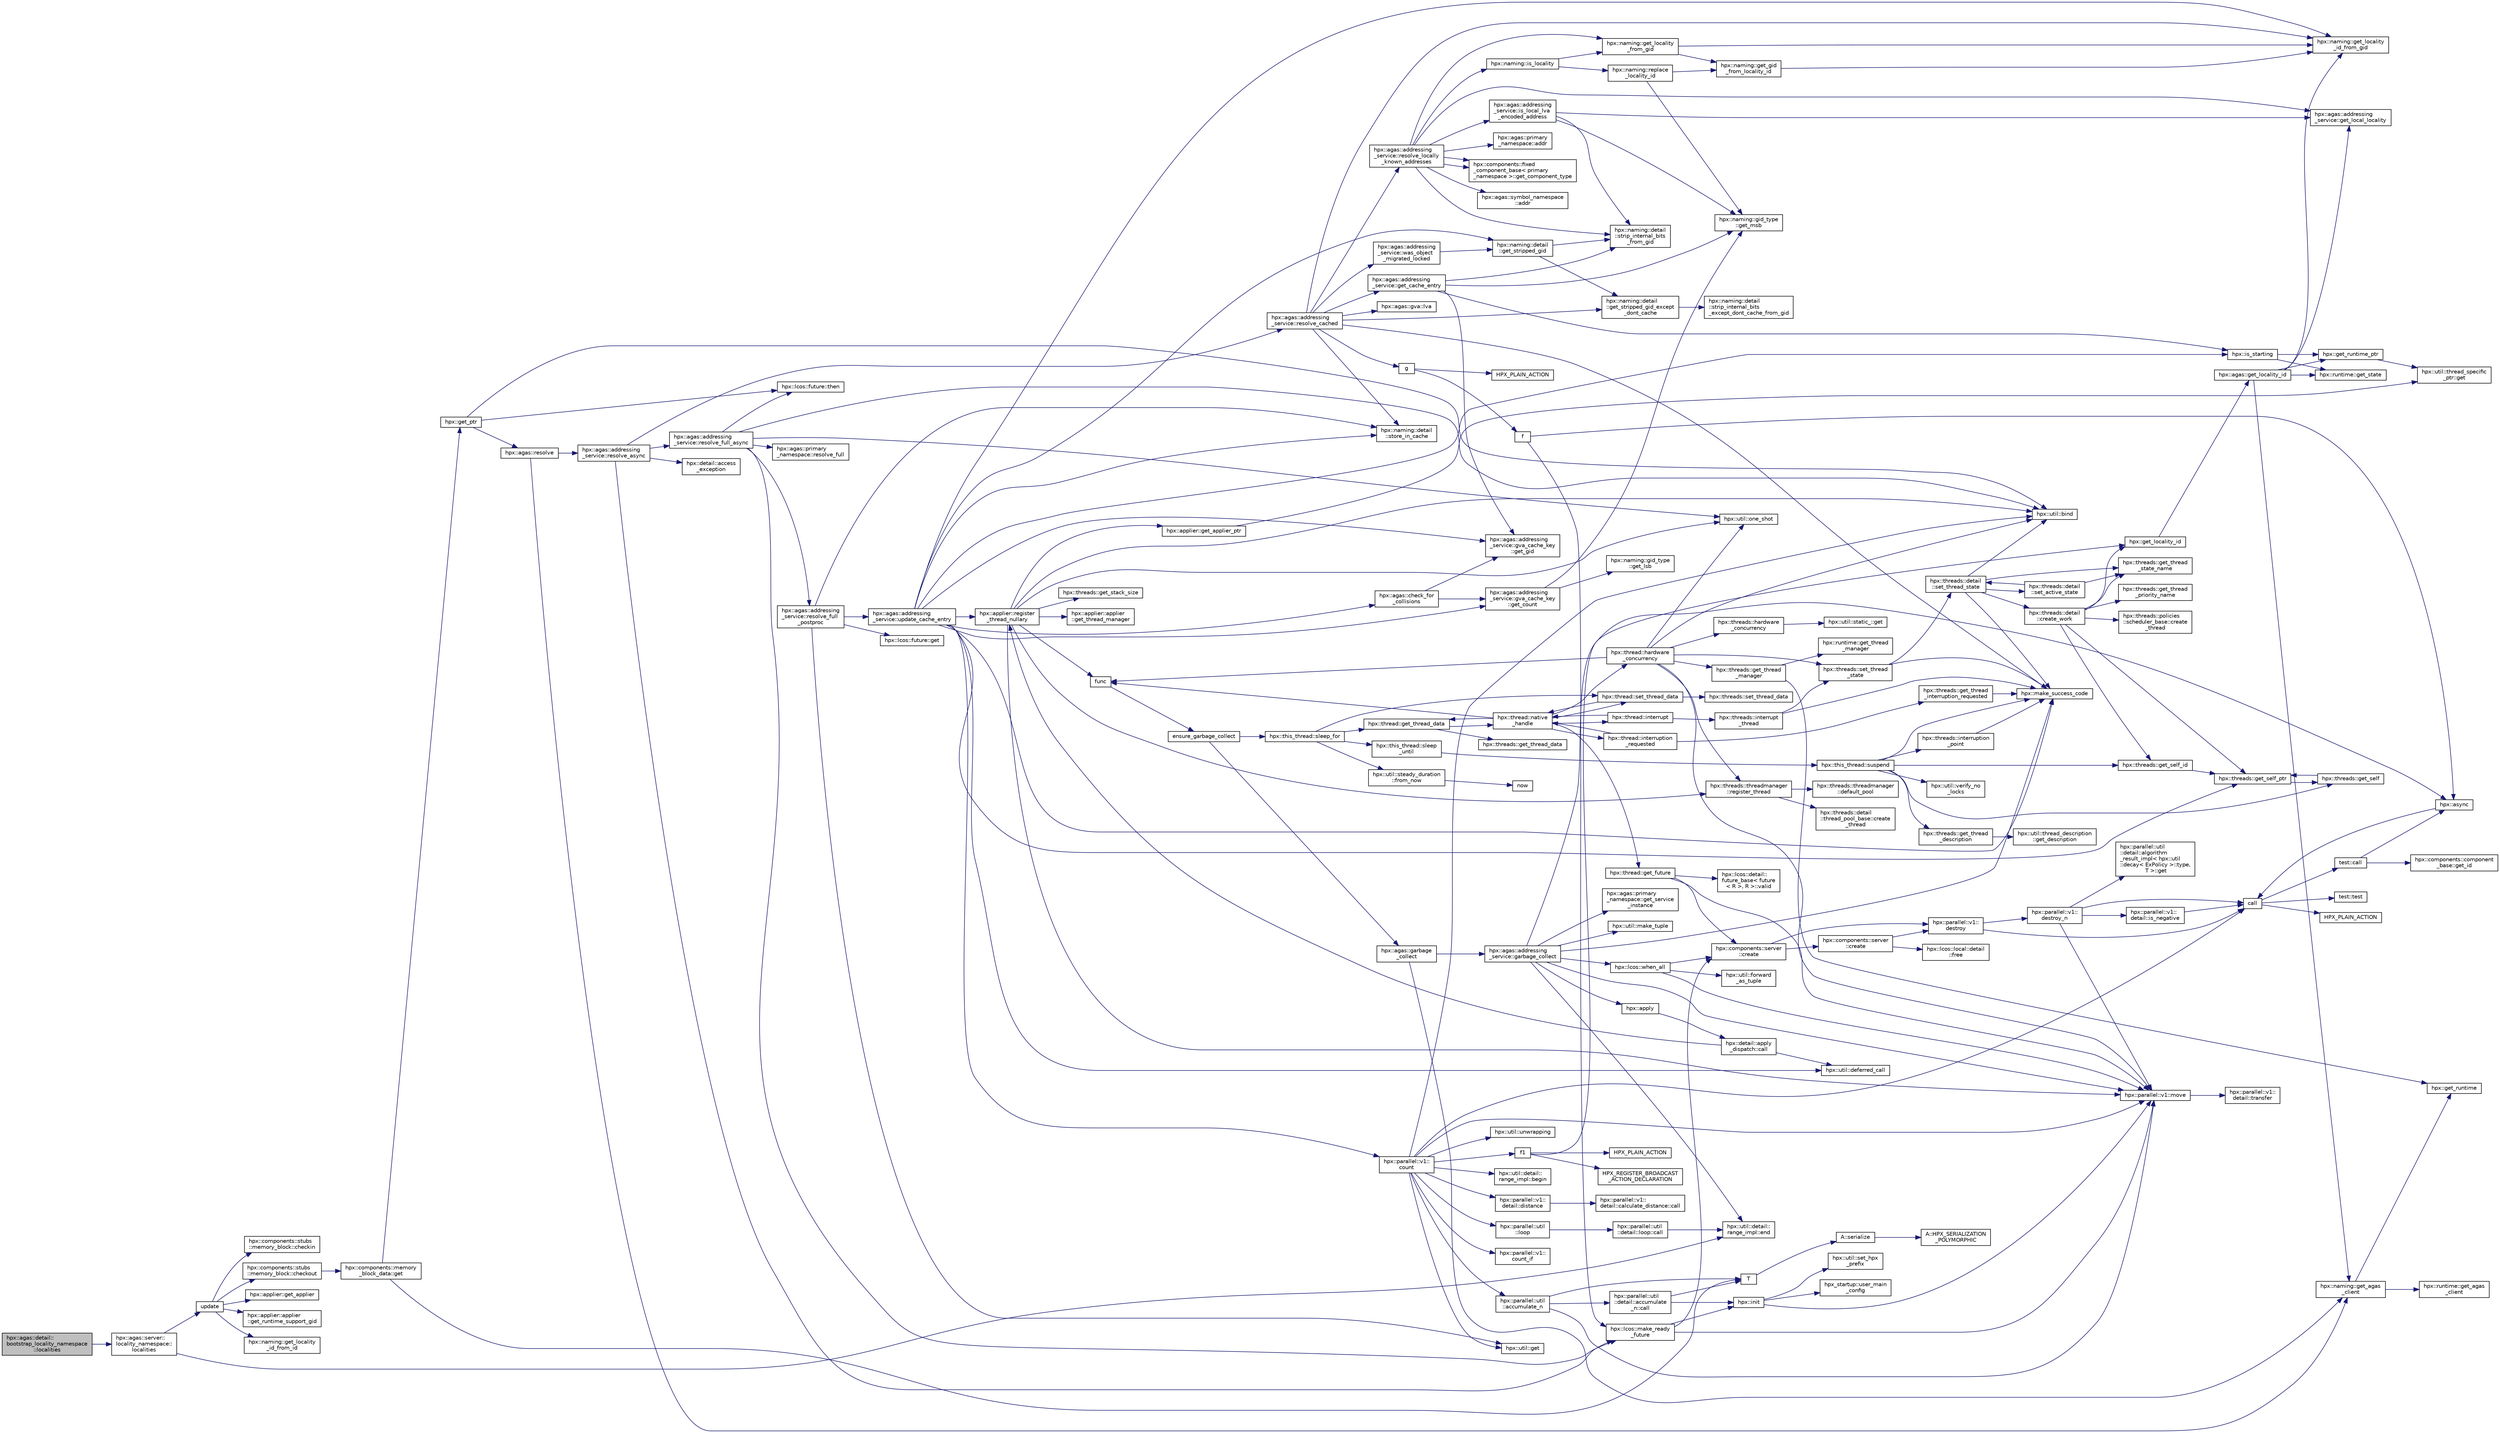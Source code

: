 digraph "hpx::agas::detail::bootstrap_locality_namespace::localities"
{
  edge [fontname="Helvetica",fontsize="10",labelfontname="Helvetica",labelfontsize="10"];
  node [fontname="Helvetica",fontsize="10",shape=record];
  rankdir="LR";
  Node984 [label="hpx::agas::detail::\lbootstrap_locality_namespace\l::localities",height=0.2,width=0.4,color="black", fillcolor="grey75", style="filled", fontcolor="black"];
  Node984 -> Node985 [color="midnightblue",fontsize="10",style="solid",fontname="Helvetica"];
  Node985 [label="hpx::agas::server::\llocality_namespace::\llocalities",height=0.2,width=0.4,color="black", fillcolor="white", style="filled",URL="$dc/d72/structhpx_1_1agas_1_1server_1_1locality__namespace.html#ab0ecc44f496ee5011c8ba2c73ea4e5e5"];
  Node985 -> Node986 [color="midnightblue",fontsize="10",style="solid",fontname="Helvetica"];
  Node986 [label="update",height=0.2,width=0.4,color="black", fillcolor="white", style="filled",URL="$d7/d8b/non__atomic__rma_8cpp.html#a1f6c9aa3449cfad360e892c9c0bb7773"];
  Node986 -> Node987 [color="midnightblue",fontsize="10",style="solid",fontname="Helvetica"];
  Node987 [label="hpx::components::stubs\l::memory_block::checkout",height=0.2,width=0.4,color="black", fillcolor="white", style="filled",URL="$d2/d46/structhpx_1_1components_1_1stubs_1_1memory__block.html#a37128bbb38e0ee31010f3d06d6de4e66"];
  Node987 -> Node988 [color="midnightblue",fontsize="10",style="solid",fontname="Helvetica"];
  Node988 [label="hpx::components::memory\l_block_data::get",height=0.2,width=0.4,color="black", fillcolor="white", style="filled",URL="$d5/d76/classhpx_1_1components_1_1memory__block__data.html#a97ce2f01b730d8d90d329c1642fc0b28"];
  Node988 -> Node989 [color="midnightblue",fontsize="10",style="solid",fontname="Helvetica"];
  Node989 [label="T",height=0.2,width=0.4,color="black", fillcolor="white", style="filled",URL="$db/d33/polymorphic__semiintrusive__template_8cpp.html#ad187658f9cb91c1312b39ae7e896f1ea"];
  Node989 -> Node990 [color="midnightblue",fontsize="10",style="solid",fontname="Helvetica"];
  Node990 [label="A::serialize",height=0.2,width=0.4,color="black", fillcolor="white", style="filled",URL="$d7/da0/struct_a.html#a5f5c287cf471e274ed9dda0da1592212"];
  Node990 -> Node991 [color="midnightblue",fontsize="10",style="solid",fontname="Helvetica"];
  Node991 [label="A::HPX_SERIALIZATION\l_POLYMORPHIC",height=0.2,width=0.4,color="black", fillcolor="white", style="filled",URL="$d7/da0/struct_a.html#ada978cc156cebbafddb1f3aa4c01918c"];
  Node988 -> Node992 [color="midnightblue",fontsize="10",style="solid",fontname="Helvetica"];
  Node992 [label="hpx::get_ptr",height=0.2,width=0.4,color="black", fillcolor="white", style="filled",URL="$d8/d83/namespacehpx.html#aeb814737de830a2e8e340ca052d5ebfa",tooltip="Returns a future referring to the pointer to the underlying memory of a component. "];
  Node992 -> Node993 [color="midnightblue",fontsize="10",style="solid",fontname="Helvetica"];
  Node993 [label="hpx::agas::resolve",height=0.2,width=0.4,color="black", fillcolor="white", style="filled",URL="$dc/d54/namespacehpx_1_1agas.html#aa3252ce39fbc229439bb0d85875b01fb"];
  Node993 -> Node994 [color="midnightblue",fontsize="10",style="solid",fontname="Helvetica"];
  Node994 [label="hpx::naming::get_agas\l_client",height=0.2,width=0.4,color="black", fillcolor="white", style="filled",URL="$d4/dc9/namespacehpx_1_1naming.html#a0408fffd5d34b620712a801b0ae3b032"];
  Node994 -> Node995 [color="midnightblue",fontsize="10",style="solid",fontname="Helvetica"];
  Node995 [label="hpx::get_runtime",height=0.2,width=0.4,color="black", fillcolor="white", style="filled",URL="$d8/d83/namespacehpx.html#aef902cc6c7dd3b9fbadf34d1e850a070"];
  Node994 -> Node996 [color="midnightblue",fontsize="10",style="solid",fontname="Helvetica"];
  Node996 [label="hpx::runtime::get_agas\l_client",height=0.2,width=0.4,color="black", fillcolor="white", style="filled",URL="$d0/d7b/classhpx_1_1runtime.html#aeb5dddd30d6b9861669af8ad44d1a96a"];
  Node993 -> Node997 [color="midnightblue",fontsize="10",style="solid",fontname="Helvetica"];
  Node997 [label="hpx::agas::addressing\l_service::resolve_async",height=0.2,width=0.4,color="black", fillcolor="white", style="filled",URL="$db/d58/structhpx_1_1agas_1_1addressing__service.html#a3344990e7d5c255f51bf89a8fb2828eb"];
  Node997 -> Node998 [color="midnightblue",fontsize="10",style="solid",fontname="Helvetica"];
  Node998 [label="hpx::lcos::make_ready\l_future",height=0.2,width=0.4,color="black", fillcolor="white", style="filled",URL="$d2/dc9/namespacehpx_1_1lcos.html#a42997564ddfde91d475b8a2cea8f53e4"];
  Node998 -> Node999 [color="midnightblue",fontsize="10",style="solid",fontname="Helvetica"];
  Node999 [label="hpx::init",height=0.2,width=0.4,color="black", fillcolor="white", style="filled",URL="$d8/d83/namespacehpx.html#a3c694ea960b47c56b33351ba16e3d76b",tooltip="Main entry point for launching the HPX runtime system. "];
  Node999 -> Node1000 [color="midnightblue",fontsize="10",style="solid",fontname="Helvetica"];
  Node1000 [label="hpx::util::set_hpx\l_prefix",height=0.2,width=0.4,color="black", fillcolor="white", style="filled",URL="$df/dad/namespacehpx_1_1util.html#ae40a23c1ba0a48d9304dcf717a95793e"];
  Node999 -> Node1001 [color="midnightblue",fontsize="10",style="solid",fontname="Helvetica"];
  Node1001 [label="hpx_startup::user_main\l_config",height=0.2,width=0.4,color="black", fillcolor="white", style="filled",URL="$d3/dd2/namespacehpx__startup.html#aaac571d88bd3912a4225a23eb3261637"];
  Node999 -> Node1002 [color="midnightblue",fontsize="10",style="solid",fontname="Helvetica"];
  Node1002 [label="hpx::parallel::v1::move",height=0.2,width=0.4,color="black", fillcolor="white", style="filled",URL="$db/db9/namespacehpx_1_1parallel_1_1v1.html#aa7c4ede081ce786c9d1eb1adff495cfc"];
  Node1002 -> Node1003 [color="midnightblue",fontsize="10",style="solid",fontname="Helvetica"];
  Node1003 [label="hpx::parallel::v1::\ldetail::transfer",height=0.2,width=0.4,color="black", fillcolor="white", style="filled",URL="$d2/ddd/namespacehpx_1_1parallel_1_1v1_1_1detail.html#ab1b56a05e1885ca7cc7ffa1804dd2f3c"];
  Node998 -> Node1004 [color="midnightblue",fontsize="10",style="solid",fontname="Helvetica"];
  Node1004 [label="hpx::components::server\l::create",height=0.2,width=0.4,color="black", fillcolor="white", style="filled",URL="$d2/da2/namespacehpx_1_1components_1_1server.html#ac776c89f3d68ceb910e8cee9fa937ab4",tooltip="Create arrays of components using their default constructor. "];
  Node1004 -> Node1005 [color="midnightblue",fontsize="10",style="solid",fontname="Helvetica"];
  Node1005 [label="hpx::components::server\l::create",height=0.2,width=0.4,color="black", fillcolor="white", style="filled",URL="$d2/da2/namespacehpx_1_1components_1_1server.html#a77d26de181c97b444565e230577981bd"];
  Node1005 -> Node1006 [color="midnightblue",fontsize="10",style="solid",fontname="Helvetica"];
  Node1006 [label="hpx::lcos::local::detail\l::free",height=0.2,width=0.4,color="black", fillcolor="white", style="filled",URL="$d4/dcb/namespacehpx_1_1lcos_1_1local_1_1detail.html#a55a940f019734e9bb045dc123cd80e48"];
  Node1005 -> Node1007 [color="midnightblue",fontsize="10",style="solid",fontname="Helvetica"];
  Node1007 [label="hpx::parallel::v1::\ldestroy",height=0.2,width=0.4,color="black", fillcolor="white", style="filled",URL="$db/db9/namespacehpx_1_1parallel_1_1v1.html#acf303558375048e8a7cc9a2c2e09477f"];
  Node1007 -> Node1008 [color="midnightblue",fontsize="10",style="solid",fontname="Helvetica"];
  Node1008 [label="call",height=0.2,width=0.4,color="black", fillcolor="white", style="filled",URL="$d2/d67/promise__1620_8cpp.html#a58357f0b82bc761e1d0b9091ed563a70"];
  Node1008 -> Node1009 [color="midnightblue",fontsize="10",style="solid",fontname="Helvetica"];
  Node1009 [label="test::test",height=0.2,width=0.4,color="black", fillcolor="white", style="filled",URL="$d8/d89/structtest.html#ab42d5ece712d716b04cb3f686f297a26"];
  Node1008 -> Node1010 [color="midnightblue",fontsize="10",style="solid",fontname="Helvetica"];
  Node1010 [label="HPX_PLAIN_ACTION",height=0.2,width=0.4,color="black", fillcolor="white", style="filled",URL="$d2/d67/promise__1620_8cpp.html#ab96aab827a4b1fcaf66cfe0ba83fef23"];
  Node1008 -> Node1011 [color="midnightblue",fontsize="10",style="solid",fontname="Helvetica"];
  Node1011 [label="test::call",height=0.2,width=0.4,color="black", fillcolor="white", style="filled",URL="$d8/d89/structtest.html#aeb29e7ed6518b9426ccf1344c52620ae"];
  Node1011 -> Node1012 [color="midnightblue",fontsize="10",style="solid",fontname="Helvetica"];
  Node1012 [label="hpx::async",height=0.2,width=0.4,color="black", fillcolor="white", style="filled",URL="$d8/d83/namespacehpx.html#acb7d8e37b73b823956ce144f9a57eaa4"];
  Node1012 -> Node1008 [color="midnightblue",fontsize="10",style="solid",fontname="Helvetica"];
  Node1011 -> Node1013 [color="midnightblue",fontsize="10",style="solid",fontname="Helvetica"];
  Node1013 [label="hpx::components::component\l_base::get_id",height=0.2,width=0.4,color="black", fillcolor="white", style="filled",URL="$d2/de6/classhpx_1_1components_1_1component__base.html#a4c8fd93514039bdf01c48d66d82b19cd"];
  Node1007 -> Node1014 [color="midnightblue",fontsize="10",style="solid",fontname="Helvetica"];
  Node1014 [label="hpx::parallel::v1::\ldestroy_n",height=0.2,width=0.4,color="black", fillcolor="white", style="filled",URL="$db/db9/namespacehpx_1_1parallel_1_1v1.html#a71d0691132a300690163f5636bcd5bd3"];
  Node1014 -> Node1015 [color="midnightblue",fontsize="10",style="solid",fontname="Helvetica"];
  Node1015 [label="hpx::parallel::v1::\ldetail::is_negative",height=0.2,width=0.4,color="black", fillcolor="white", style="filled",URL="$d2/ddd/namespacehpx_1_1parallel_1_1v1_1_1detail.html#adf2e40fc4b20ad0fd442ee3118a4d527"];
  Node1015 -> Node1008 [color="midnightblue",fontsize="10",style="solid",fontname="Helvetica"];
  Node1014 -> Node1016 [color="midnightblue",fontsize="10",style="solid",fontname="Helvetica"];
  Node1016 [label="hpx::parallel::util\l::detail::algorithm\l_result_impl\< hpx::util\l::decay\< ExPolicy \>::type,\l T \>::get",height=0.2,width=0.4,color="black", fillcolor="white", style="filled",URL="$d2/d42/structhpx_1_1parallel_1_1util_1_1detail_1_1algorithm__result__impl.html#ab5b051e8ec74eff5e0e62fd63f5d377e"];
  Node1014 -> Node1002 [color="midnightblue",fontsize="10",style="solid",fontname="Helvetica"];
  Node1014 -> Node1008 [color="midnightblue",fontsize="10",style="solid",fontname="Helvetica"];
  Node1004 -> Node1007 [color="midnightblue",fontsize="10",style="solid",fontname="Helvetica"];
  Node998 -> Node1002 [color="midnightblue",fontsize="10",style="solid",fontname="Helvetica"];
  Node997 -> Node1017 [color="midnightblue",fontsize="10",style="solid",fontname="Helvetica"];
  Node1017 [label="hpx::agas::addressing\l_service::resolve_cached",height=0.2,width=0.4,color="black", fillcolor="white", style="filled",URL="$db/d58/structhpx_1_1agas_1_1addressing__service.html#a187ac62b4a4b7c1b98b75979357f07a9"];
  Node1017 -> Node1018 [color="midnightblue",fontsize="10",style="solid",fontname="Helvetica"];
  Node1018 [label="hpx::naming::detail\l::get_stripped_gid_except\l_dont_cache",height=0.2,width=0.4,color="black", fillcolor="white", style="filled",URL="$d5/d18/namespacehpx_1_1naming_1_1detail.html#a1ab848588112d0f7fac377a15692c9cc"];
  Node1018 -> Node1019 [color="midnightblue",fontsize="10",style="solid",fontname="Helvetica"];
  Node1019 [label="hpx::naming::detail\l::strip_internal_bits\l_except_dont_cache_from_gid",height=0.2,width=0.4,color="black", fillcolor="white", style="filled",URL="$d5/d18/namespacehpx_1_1naming_1_1detail.html#aabeb51a92376c6bfb9cf31bf9ff0c4cc"];
  Node1017 -> Node1020 [color="midnightblue",fontsize="10",style="solid",fontname="Helvetica"];
  Node1020 [label="hpx::agas::addressing\l_service::resolve_locally\l_known_addresses",height=0.2,width=0.4,color="black", fillcolor="white", style="filled",URL="$db/d58/structhpx_1_1agas_1_1addressing__service.html#afb44b2c86524b47d1431d9d66524075c"];
  Node1020 -> Node1021 [color="midnightblue",fontsize="10",style="solid",fontname="Helvetica"];
  Node1021 [label="hpx::naming::detail\l::strip_internal_bits\l_from_gid",height=0.2,width=0.4,color="black", fillcolor="white", style="filled",URL="$d5/d18/namespacehpx_1_1naming_1_1detail.html#a95cca4d4bc82a9da3e804b225b03dfaf"];
  Node1020 -> Node1022 [color="midnightblue",fontsize="10",style="solid",fontname="Helvetica"];
  Node1022 [label="hpx::agas::addressing\l_service::is_local_lva\l_encoded_address",height=0.2,width=0.4,color="black", fillcolor="white", style="filled",URL="$db/d58/structhpx_1_1agas_1_1addressing__service.html#af9469c8740aeb898ce6937e2d0e57095"];
  Node1022 -> Node1021 [color="midnightblue",fontsize="10",style="solid",fontname="Helvetica"];
  Node1022 -> Node1023 [color="midnightblue",fontsize="10",style="solid",fontname="Helvetica"];
  Node1023 [label="hpx::agas::addressing\l_service::get_local_locality",height=0.2,width=0.4,color="black", fillcolor="white", style="filled",URL="$db/d58/structhpx_1_1agas_1_1addressing__service.html#ab52c19a37c2a7a006c6c15f90ad0539c"];
  Node1022 -> Node1024 [color="midnightblue",fontsize="10",style="solid",fontname="Helvetica"];
  Node1024 [label="hpx::naming::gid_type\l::get_msb",height=0.2,width=0.4,color="black", fillcolor="white", style="filled",URL="$d3/d67/structhpx_1_1naming_1_1gid__type.html#a31d0fb49a563fb184fecaabdced4dcd9"];
  Node1020 -> Node1023 [color="midnightblue",fontsize="10",style="solid",fontname="Helvetica"];
  Node1020 -> Node1025 [color="midnightblue",fontsize="10",style="solid",fontname="Helvetica"];
  Node1025 [label="hpx::naming::is_locality",height=0.2,width=0.4,color="black", fillcolor="white", style="filled",URL="$d4/dc9/namespacehpx_1_1naming.html#a960045d29982b0fda774809643cf2be8"];
  Node1025 -> Node1026 [color="midnightblue",fontsize="10",style="solid",fontname="Helvetica"];
  Node1026 [label="hpx::naming::get_locality\l_from_gid",height=0.2,width=0.4,color="black", fillcolor="white", style="filled",URL="$d4/dc9/namespacehpx_1_1naming.html#a0b1c0ab6510a7a869fa4e3c7717748e5"];
  Node1026 -> Node1027 [color="midnightblue",fontsize="10",style="solid",fontname="Helvetica"];
  Node1027 [label="hpx::naming::get_gid\l_from_locality_id",height=0.2,width=0.4,color="black", fillcolor="white", style="filled",URL="$d4/dc9/namespacehpx_1_1naming.html#ae50a3ecdb5854b6a25a556ebc9830541"];
  Node1027 -> Node1028 [color="midnightblue",fontsize="10",style="solid",fontname="Helvetica"];
  Node1028 [label="hpx::naming::get_locality\l_id_from_gid",height=0.2,width=0.4,color="black", fillcolor="white", style="filled",URL="$d4/dc9/namespacehpx_1_1naming.html#a7fd43037784560bd04fda9b49e33529f"];
  Node1026 -> Node1028 [color="midnightblue",fontsize="10",style="solid",fontname="Helvetica"];
  Node1025 -> Node1029 [color="midnightblue",fontsize="10",style="solid",fontname="Helvetica"];
  Node1029 [label="hpx::naming::replace\l_locality_id",height=0.2,width=0.4,color="black", fillcolor="white", style="filled",URL="$d4/dc9/namespacehpx_1_1naming.html#a27ed9275dccbd5fb677b350f040c21b4"];
  Node1029 -> Node1027 [color="midnightblue",fontsize="10",style="solid",fontname="Helvetica"];
  Node1029 -> Node1024 [color="midnightblue",fontsize="10",style="solid",fontname="Helvetica"];
  Node1020 -> Node1026 [color="midnightblue",fontsize="10",style="solid",fontname="Helvetica"];
  Node1020 -> Node1030 [color="midnightblue",fontsize="10",style="solid",fontname="Helvetica"];
  Node1030 [label="hpx::agas::primary\l_namespace::addr",height=0.2,width=0.4,color="black", fillcolor="white", style="filled",URL="$d1/d43/structhpx_1_1agas_1_1primary__namespace.html#ab71d11675989acee54e82f6d1956a77c"];
  Node1020 -> Node1031 [color="midnightblue",fontsize="10",style="solid",fontname="Helvetica"];
  Node1031 [label="hpx::components::fixed\l_component_base\< primary\l_namespace \>::get_component_type",height=0.2,width=0.4,color="black", fillcolor="white", style="filled",URL="$df/dfd/classhpx_1_1components_1_1fixed__component__base.html#aa87dbc5aad4f2ee3f9b8f62c6981a8c2"];
  Node1020 -> Node1032 [color="midnightblue",fontsize="10",style="solid",fontname="Helvetica"];
  Node1032 [label="hpx::agas::symbol_namespace\l::addr",height=0.2,width=0.4,color="black", fillcolor="white", style="filled",URL="$dd/d5e/structhpx_1_1agas_1_1symbol__namespace.html#a2527957c5b5ce9c4842294c8a95d00b4"];
  Node1020 -> Node1031 [color="midnightblue",fontsize="10",style="solid",fontname="Helvetica"];
  Node1017 -> Node1033 [color="midnightblue",fontsize="10",style="solid",fontname="Helvetica"];
  Node1033 [label="hpx::make_success_code",height=0.2,width=0.4,color="black", fillcolor="white", style="filled",URL="$d8/d83/namespacehpx.html#a0e8512a8f49e2a6c8185061181419d8f",tooltip="Returns error_code(hpx::success, \"success\", mode). "];
  Node1017 -> Node1034 [color="midnightblue",fontsize="10",style="solid",fontname="Helvetica"];
  Node1034 [label="hpx::naming::detail\l::store_in_cache",height=0.2,width=0.4,color="black", fillcolor="white", style="filled",URL="$d5/d18/namespacehpx_1_1naming_1_1detail.html#a58e1ddcbd72ed4042377e11f32abf3fa"];
  Node1017 -> Node1028 [color="midnightblue",fontsize="10",style="solid",fontname="Helvetica"];
  Node1017 -> Node1035 [color="midnightblue",fontsize="10",style="solid",fontname="Helvetica"];
  Node1035 [label="hpx::agas::addressing\l_service::was_object\l_migrated_locked",height=0.2,width=0.4,color="black", fillcolor="white", style="filled",URL="$db/d58/structhpx_1_1agas_1_1addressing__service.html#aade8c179c3866b1212fe6439b586ace1",tooltip="Maintain list of migrated objects. "];
  Node1035 -> Node1036 [color="midnightblue",fontsize="10",style="solid",fontname="Helvetica"];
  Node1036 [label="hpx::naming::detail\l::get_stripped_gid",height=0.2,width=0.4,color="black", fillcolor="white", style="filled",URL="$d5/d18/namespacehpx_1_1naming_1_1detail.html#ad3a849cb7ebd5dccf9aefadccc21dd89"];
  Node1036 -> Node1021 [color="midnightblue",fontsize="10",style="solid",fontname="Helvetica"];
  Node1036 -> Node1018 [color="midnightblue",fontsize="10",style="solid",fontname="Helvetica"];
  Node1017 -> Node1037 [color="midnightblue",fontsize="10",style="solid",fontname="Helvetica"];
  Node1037 [label="g",height=0.2,width=0.4,color="black", fillcolor="white", style="filled",URL="$da/d17/cxx11__noexcept_8cpp.html#a96f5ebe659f57f5faa7343c54f8ea39a"];
  Node1037 -> Node1038 [color="midnightblue",fontsize="10",style="solid",fontname="Helvetica"];
  Node1038 [label="f",height=0.2,width=0.4,color="black", fillcolor="white", style="filled",URL="$d4/d13/async__unwrap__1037_8cpp.html#a02a6b0b4f77af9f69a841dc8262b0cd0"];
  Node1038 -> Node1012 [color="midnightblue",fontsize="10",style="solid",fontname="Helvetica"];
  Node1038 -> Node998 [color="midnightblue",fontsize="10",style="solid",fontname="Helvetica"];
  Node1037 -> Node1039 [color="midnightblue",fontsize="10",style="solid",fontname="Helvetica"];
  Node1039 [label="HPX_PLAIN_ACTION",height=0.2,width=0.4,color="black", fillcolor="white", style="filled",URL="$d4/d13/async__unwrap__1037_8cpp.html#ab5991a65409f0229f564e4935bd7b979"];
  Node1017 -> Node1040 [color="midnightblue",fontsize="10",style="solid",fontname="Helvetica"];
  Node1040 [label="hpx::agas::addressing\l_service::get_cache_entry",height=0.2,width=0.4,color="black", fillcolor="white", style="filled",URL="$db/d58/structhpx_1_1agas_1_1addressing__service.html#aa49e358ece0734e36829a90603b51c63"];
  Node1040 -> Node1041 [color="midnightblue",fontsize="10",style="solid",fontname="Helvetica"];
  Node1041 [label="hpx::is_starting",height=0.2,width=0.4,color="black", fillcolor="white", style="filled",URL="$d8/d83/namespacehpx.html#ab3ff61647293cfe9b7c3060fee8445a5",tooltip="Test whether the runtime system is currently being started. "];
  Node1041 -> Node1042 [color="midnightblue",fontsize="10",style="solid",fontname="Helvetica"];
  Node1042 [label="hpx::get_runtime_ptr",height=0.2,width=0.4,color="black", fillcolor="white", style="filled",URL="$d8/d83/namespacehpx.html#af29daf2bb3e01b4d6495a1742b6cce64"];
  Node1042 -> Node1043 [color="midnightblue",fontsize="10",style="solid",fontname="Helvetica"];
  Node1043 [label="hpx::util::thread_specific\l_ptr::get",height=0.2,width=0.4,color="black", fillcolor="white", style="filled",URL="$d4/d4c/structhpx_1_1util_1_1thread__specific__ptr.html#a3b27d8520710478aa41d1f74206bdba9"];
  Node1041 -> Node1044 [color="midnightblue",fontsize="10",style="solid",fontname="Helvetica"];
  Node1044 [label="hpx::runtime::get_state",height=0.2,width=0.4,color="black", fillcolor="white", style="filled",URL="$d0/d7b/classhpx_1_1runtime.html#ab405f80e060dac95d624520f38b0524c"];
  Node1040 -> Node1021 [color="midnightblue",fontsize="10",style="solid",fontname="Helvetica"];
  Node1040 -> Node1024 [color="midnightblue",fontsize="10",style="solid",fontname="Helvetica"];
  Node1040 -> Node1045 [color="midnightblue",fontsize="10",style="solid",fontname="Helvetica"];
  Node1045 [label="hpx::agas::addressing\l_service::gva_cache_key\l::get_gid",height=0.2,width=0.4,color="black", fillcolor="white", style="filled",URL="$d0/d9c/structhpx_1_1agas_1_1addressing__service_1_1gva__cache__key.html#a708ed959cf225ceef95f3328a99e29ff"];
  Node1017 -> Node1046 [color="midnightblue",fontsize="10",style="solid",fontname="Helvetica"];
  Node1046 [label="hpx::agas::gva::lva",height=0.2,width=0.4,color="black", fillcolor="white", style="filled",URL="$dc/d8a/structhpx_1_1agas_1_1gva.html#aea2401483cd9320a0a8ca504e79e076b"];
  Node997 -> Node1047 [color="midnightblue",fontsize="10",style="solid",fontname="Helvetica"];
  Node1047 [label="hpx::detail::access\l_exception",height=0.2,width=0.4,color="black", fillcolor="white", style="filled",URL="$d5/dbe/namespacehpx_1_1detail.html#ad5b3b2c9c75cdd2d75f4473c03230643"];
  Node997 -> Node1048 [color="midnightblue",fontsize="10",style="solid",fontname="Helvetica"];
  Node1048 [label="hpx::agas::addressing\l_service::resolve_full_async",height=0.2,width=0.4,color="black", fillcolor="white", style="filled",URL="$db/d58/structhpx_1_1agas_1_1addressing__service.html#af678e6288e0f302b9c96b813a8e660ef"];
  Node1048 -> Node998 [color="midnightblue",fontsize="10",style="solid",fontname="Helvetica"];
  Node1048 -> Node1049 [color="midnightblue",fontsize="10",style="solid",fontname="Helvetica"];
  Node1049 [label="hpx::agas::primary\l_namespace::resolve_full",height=0.2,width=0.4,color="black", fillcolor="white", style="filled",URL="$d1/d43/structhpx_1_1agas_1_1primary__namespace.html#ae7bd476e130fc743397d0d18bb161f74"];
  Node1048 -> Node1050 [color="midnightblue",fontsize="10",style="solid",fontname="Helvetica"];
  Node1050 [label="hpx::lcos::future::then",height=0.2,width=0.4,color="black", fillcolor="white", style="filled",URL="$d0/d33/classhpx_1_1lcos_1_1future.html#a17045dee172c36e208b2cbd400fa8797"];
  Node1048 -> Node1051 [color="midnightblue",fontsize="10",style="solid",fontname="Helvetica"];
  Node1051 [label="hpx::util::bind",height=0.2,width=0.4,color="black", fillcolor="white", style="filled",URL="$df/dad/namespacehpx_1_1util.html#ad844caedf82a0173d6909d910c3e48c6"];
  Node1048 -> Node1052 [color="midnightblue",fontsize="10",style="solid",fontname="Helvetica"];
  Node1052 [label="hpx::util::one_shot",height=0.2,width=0.4,color="black", fillcolor="white", style="filled",URL="$df/dad/namespacehpx_1_1util.html#a273e61be42a72415291e0ec0a4f28c7a"];
  Node1048 -> Node1053 [color="midnightblue",fontsize="10",style="solid",fontname="Helvetica"];
  Node1053 [label="hpx::agas::addressing\l_service::resolve_full\l_postproc",height=0.2,width=0.4,color="black", fillcolor="white", style="filled",URL="$db/d58/structhpx_1_1agas_1_1addressing__service.html#a9adf9683a9e200a15224e7c04f8d6339"];
  Node1053 -> Node1054 [color="midnightblue",fontsize="10",style="solid",fontname="Helvetica"];
  Node1054 [label="hpx::util::get",height=0.2,width=0.4,color="black", fillcolor="white", style="filled",URL="$df/dad/namespacehpx_1_1util.html#a5cbd3c41f03f4d4acaedaa4777e3cc02"];
  Node1053 -> Node1055 [color="midnightblue",fontsize="10",style="solid",fontname="Helvetica"];
  Node1055 [label="hpx::lcos::future::get",height=0.2,width=0.4,color="black", fillcolor="white", style="filled",URL="$d0/d33/classhpx_1_1lcos_1_1future.html#a8c28269486d5620ac48af349f17bb41c"];
  Node1053 -> Node1034 [color="midnightblue",fontsize="10",style="solid",fontname="Helvetica"];
  Node1053 -> Node1056 [color="midnightblue",fontsize="10",style="solid",fontname="Helvetica"];
  Node1056 [label="hpx::agas::addressing\l_service::update_cache_entry",height=0.2,width=0.4,color="black", fillcolor="white", style="filled",URL="$db/d58/structhpx_1_1agas_1_1addressing__service.html#ab49f7530592fc5c804c94720b8ffd61d"];
  Node1056 -> Node1033 [color="midnightblue",fontsize="10",style="solid",fontname="Helvetica"];
  Node1056 -> Node1034 [color="midnightblue",fontsize="10",style="solid",fontname="Helvetica"];
  Node1056 -> Node1036 [color="midnightblue",fontsize="10",style="solid",fontname="Helvetica"];
  Node1056 -> Node1028 [color="midnightblue",fontsize="10",style="solid",fontname="Helvetica"];
  Node1056 -> Node1057 [color="midnightblue",fontsize="10",style="solid",fontname="Helvetica"];
  Node1057 [label="hpx::threads::get_self_ptr",height=0.2,width=0.4,color="black", fillcolor="white", style="filled",URL="$d7/d28/namespacehpx_1_1threads.html#a22877ae347ad884cde3a51397dad6c53"];
  Node1057 -> Node1058 [color="midnightblue",fontsize="10",style="solid",fontname="Helvetica"];
  Node1058 [label="hpx::threads::get_self",height=0.2,width=0.4,color="black", fillcolor="white", style="filled",URL="$d7/d28/namespacehpx_1_1threads.html#a07daf4d6d29233f20d66d41ab7b5b8e8"];
  Node1058 -> Node1057 [color="midnightblue",fontsize="10",style="solid",fontname="Helvetica"];
  Node1056 -> Node1041 [color="midnightblue",fontsize="10",style="solid",fontname="Helvetica"];
  Node1056 -> Node1059 [color="midnightblue",fontsize="10",style="solid",fontname="Helvetica"];
  Node1059 [label="hpx::applier::register\l_thread_nullary",height=0.2,width=0.4,color="black", fillcolor="white", style="filled",URL="$d8/dcb/namespacehpx_1_1applier.html#a401cd1145927e58d74d1eb52aaccd936"];
  Node1059 -> Node1060 [color="midnightblue",fontsize="10",style="solid",fontname="Helvetica"];
  Node1060 [label="hpx::applier::get_applier_ptr",height=0.2,width=0.4,color="black", fillcolor="white", style="filled",URL="$d8/dcb/namespacehpx_1_1applier.html#a617483cf2b77ad3a0aa428ade7b35299"];
  Node1060 -> Node1043 [color="midnightblue",fontsize="10",style="solid",fontname="Helvetica"];
  Node1059 -> Node1061 [color="midnightblue",fontsize="10",style="solid",fontname="Helvetica"];
  Node1061 [label="func",height=0.2,width=0.4,color="black", fillcolor="white", style="filled",URL="$d8/dfd/id__type__ref__counting__1032_8cpp.html#ab811b86ea5107ffb3351fcaa29d2c652"];
  Node1061 -> Node1062 [color="midnightblue",fontsize="10",style="solid",fontname="Helvetica"];
  Node1062 [label="ensure_garbage_collect",height=0.2,width=0.4,color="black", fillcolor="white", style="filled",URL="$d8/dfd/id__type__ref__counting__1032_8cpp.html#a5264b94bf7c262ac0e521fb290d476d5"];
  Node1062 -> Node1063 [color="midnightblue",fontsize="10",style="solid",fontname="Helvetica"];
  Node1063 [label="hpx::this_thread::sleep_for",height=0.2,width=0.4,color="black", fillcolor="white", style="filled",URL="$d9/d52/namespacehpx_1_1this__thread.html#afc042a5a5fa52eef2d1d177a343435cf"];
  Node1063 -> Node1064 [color="midnightblue",fontsize="10",style="solid",fontname="Helvetica"];
  Node1064 [label="hpx::this_thread::sleep\l_until",height=0.2,width=0.4,color="black", fillcolor="white", style="filled",URL="$d9/d52/namespacehpx_1_1this__thread.html#ae12a853980115b23ff0ab8ca06622658"];
  Node1064 -> Node1065 [color="midnightblue",fontsize="10",style="solid",fontname="Helvetica"];
  Node1065 [label="hpx::this_thread::suspend",height=0.2,width=0.4,color="black", fillcolor="white", style="filled",URL="$d9/d52/namespacehpx_1_1this__thread.html#aca220026fb3014c0881d129fe31c0073"];
  Node1065 -> Node1058 [color="midnightblue",fontsize="10",style="solid",fontname="Helvetica"];
  Node1065 -> Node1066 [color="midnightblue",fontsize="10",style="solid",fontname="Helvetica"];
  Node1066 [label="hpx::threads::get_self_id",height=0.2,width=0.4,color="black", fillcolor="white", style="filled",URL="$d7/d28/namespacehpx_1_1threads.html#afafe0f900b9fac3d4ed3c747625c1cfe"];
  Node1066 -> Node1057 [color="midnightblue",fontsize="10",style="solid",fontname="Helvetica"];
  Node1065 -> Node1067 [color="midnightblue",fontsize="10",style="solid",fontname="Helvetica"];
  Node1067 [label="hpx::threads::interruption\l_point",height=0.2,width=0.4,color="black", fillcolor="white", style="filled",URL="$d7/d28/namespacehpx_1_1threads.html#ada6ec56a12b050707311d8c628089059"];
  Node1067 -> Node1033 [color="midnightblue",fontsize="10",style="solid",fontname="Helvetica"];
  Node1065 -> Node1068 [color="midnightblue",fontsize="10",style="solid",fontname="Helvetica"];
  Node1068 [label="hpx::util::verify_no\l_locks",height=0.2,width=0.4,color="black", fillcolor="white", style="filled",URL="$df/dad/namespacehpx_1_1util.html#ae0e1837ee6f09b79b26c2e788d2e9fc9"];
  Node1065 -> Node1069 [color="midnightblue",fontsize="10",style="solid",fontname="Helvetica"];
  Node1069 [label="hpx::threads::get_thread\l_description",height=0.2,width=0.4,color="black", fillcolor="white", style="filled",URL="$d7/d28/namespacehpx_1_1threads.html#a42fc18a7a680f4e8bc633a4b4c956701"];
  Node1069 -> Node1070 [color="midnightblue",fontsize="10",style="solid",fontname="Helvetica"];
  Node1070 [label="hpx::util::thread_description\l::get_description",height=0.2,width=0.4,color="black", fillcolor="white", style="filled",URL="$df/d9e/structhpx_1_1util_1_1thread__description.html#a8c834e14eca6eb228188022577f9f952"];
  Node1065 -> Node1033 [color="midnightblue",fontsize="10",style="solid",fontname="Helvetica"];
  Node1063 -> Node1071 [color="midnightblue",fontsize="10",style="solid",fontname="Helvetica"];
  Node1071 [label="hpx::util::steady_duration\l::from_now",height=0.2,width=0.4,color="black", fillcolor="white", style="filled",URL="$d9/d4f/classhpx_1_1util_1_1steady__duration.html#a0132206d767cd0f7395507b40111a153"];
  Node1071 -> Node1072 [color="midnightblue",fontsize="10",style="solid",fontname="Helvetica"];
  Node1072 [label="now",height=0.2,width=0.4,color="black", fillcolor="white", style="filled",URL="$de/db3/1d__stencil__1__omp_8cpp.html#a89e9667753dccfac455bd37a7a3a7b16"];
  Node1063 -> Node1073 [color="midnightblue",fontsize="10",style="solid",fontname="Helvetica"];
  Node1073 [label="hpx::thread::get_thread_data",height=0.2,width=0.4,color="black", fillcolor="white", style="filled",URL="$de/d9b/classhpx_1_1thread.html#a4535ef82cec3b953d2c941d20e3e3904"];
  Node1073 -> Node1074 [color="midnightblue",fontsize="10",style="solid",fontname="Helvetica"];
  Node1074 [label="hpx::threads::get_thread_data",height=0.2,width=0.4,color="black", fillcolor="white", style="filled",URL="$d7/d28/namespacehpx_1_1threads.html#a8737931ff6303807225f735b2b384ae4"];
  Node1073 -> Node1075 [color="midnightblue",fontsize="10",style="solid",fontname="Helvetica"];
  Node1075 [label="hpx::thread::native\l_handle",height=0.2,width=0.4,color="black", fillcolor="white", style="filled",URL="$de/d9b/classhpx_1_1thread.html#acf48190d264ab64c1c4ec99d0b421b5a"];
  Node1075 -> Node1076 [color="midnightblue",fontsize="10",style="solid",fontname="Helvetica"];
  Node1076 [label="hpx::thread::hardware\l_concurrency",height=0.2,width=0.4,color="black", fillcolor="white", style="filled",URL="$de/d9b/classhpx_1_1thread.html#a8e4fff210e02485ba493bc3a2a956c03"];
  Node1076 -> Node1077 [color="midnightblue",fontsize="10",style="solid",fontname="Helvetica"];
  Node1077 [label="hpx::threads::hardware\l_concurrency",height=0.2,width=0.4,color="black", fillcolor="white", style="filled",URL="$d7/d28/namespacehpx_1_1threads.html#aa8752a235478d2ad7b5ac467b63ab527"];
  Node1077 -> Node1078 [color="midnightblue",fontsize="10",style="solid",fontname="Helvetica"];
  Node1078 [label="hpx::util::static_::get",height=0.2,width=0.4,color="black", fillcolor="white", style="filled",URL="$d3/dbb/structhpx_1_1util_1_1static__.html#a2967c633948a3bf17a3b5405ef5a8318"];
  Node1076 -> Node1061 [color="midnightblue",fontsize="10",style="solid",fontname="Helvetica"];
  Node1076 -> Node1051 [color="midnightblue",fontsize="10",style="solid",fontname="Helvetica"];
  Node1076 -> Node1052 [color="midnightblue",fontsize="10",style="solid",fontname="Helvetica"];
  Node1076 -> Node1002 [color="midnightblue",fontsize="10",style="solid",fontname="Helvetica"];
  Node1076 -> Node1079 [color="midnightblue",fontsize="10",style="solid",fontname="Helvetica"];
  Node1079 [label="hpx::threads::get_thread\l_manager",height=0.2,width=0.4,color="black", fillcolor="white", style="filled",URL="$d7/d28/namespacehpx_1_1threads.html#a076973c3a53beadde7d967e22c4f6cce"];
  Node1079 -> Node995 [color="midnightblue",fontsize="10",style="solid",fontname="Helvetica"];
  Node1079 -> Node1080 [color="midnightblue",fontsize="10",style="solid",fontname="Helvetica"];
  Node1080 [label="hpx::runtime::get_thread\l_manager",height=0.2,width=0.4,color="black", fillcolor="white", style="filled",URL="$d0/d7b/classhpx_1_1runtime.html#a865b12d57fcd44a8d3dda3e35414f563"];
  Node1076 -> Node1081 [color="midnightblue",fontsize="10",style="solid",fontname="Helvetica"];
  Node1081 [label="hpx::threads::threadmanager\l::register_thread",height=0.2,width=0.4,color="black", fillcolor="white", style="filled",URL="$d5/daa/classhpx_1_1threads_1_1threadmanager.html#a7f79c7578e08a60ca45eb276ce8133d8"];
  Node1081 -> Node1082 [color="midnightblue",fontsize="10",style="solid",fontname="Helvetica"];
  Node1082 [label="hpx::threads::threadmanager\l::default_pool",height=0.2,width=0.4,color="black", fillcolor="white", style="filled",URL="$d5/daa/classhpx_1_1threads_1_1threadmanager.html#a851f067d03b5dd1c5e6a9a6a841e05df"];
  Node1081 -> Node1083 [color="midnightblue",fontsize="10",style="solid",fontname="Helvetica"];
  Node1083 [label="hpx::threads::detail\l::thread_pool_base::create\l_thread",height=0.2,width=0.4,color="black", fillcolor="white", style="filled",URL="$de/dae/classhpx_1_1threads_1_1detail_1_1thread__pool__base.html#ad35d3779eef6f4528e62a26d71b34b34"];
  Node1076 -> Node1084 [color="midnightblue",fontsize="10",style="solid",fontname="Helvetica"];
  Node1084 [label="hpx::threads::set_thread\l_state",height=0.2,width=0.4,color="black", fillcolor="white", style="filled",URL="$d7/d28/namespacehpx_1_1threads.html#ac0690ad16ad778bcc79dcd727cc33025",tooltip="Set the thread state of the thread referenced by the thread_id id. "];
  Node1084 -> Node1033 [color="midnightblue",fontsize="10",style="solid",fontname="Helvetica"];
  Node1084 -> Node1085 [color="midnightblue",fontsize="10",style="solid",fontname="Helvetica"];
  Node1085 [label="hpx::threads::detail\l::set_thread_state",height=0.2,width=0.4,color="black", fillcolor="white", style="filled",URL="$d2/dd1/namespacehpx_1_1threads_1_1detail.html#af85ddc854c4a149bf1738eb1b111b9ab"];
  Node1085 -> Node1086 [color="midnightblue",fontsize="10",style="solid",fontname="Helvetica"];
  Node1086 [label="hpx::threads::get_thread\l_state_name",height=0.2,width=0.4,color="black", fillcolor="white", style="filled",URL="$d7/d28/namespacehpx_1_1threads.html#a26f91ea8d2195f165c033241c5cd11db"];
  Node1085 -> Node1033 [color="midnightblue",fontsize="10",style="solid",fontname="Helvetica"];
  Node1085 -> Node1051 [color="midnightblue",fontsize="10",style="solid",fontname="Helvetica"];
  Node1085 -> Node1087 [color="midnightblue",fontsize="10",style="solid",fontname="Helvetica"];
  Node1087 [label="hpx::threads::detail\l::set_active_state",height=0.2,width=0.4,color="black", fillcolor="white", style="filled",URL="$d2/dd1/namespacehpx_1_1threads_1_1detail.html#a45884a5bf04ad66a4f259231a3947e76"];
  Node1087 -> Node1086 [color="midnightblue",fontsize="10",style="solid",fontname="Helvetica"];
  Node1087 -> Node1085 [color="midnightblue",fontsize="10",style="solid",fontname="Helvetica"];
  Node1085 -> Node1088 [color="midnightblue",fontsize="10",style="solid",fontname="Helvetica"];
  Node1088 [label="hpx::threads::detail\l::create_work",height=0.2,width=0.4,color="black", fillcolor="white", style="filled",URL="$d2/dd1/namespacehpx_1_1threads_1_1detail.html#ae22384a3c1b1a1940032fad068fb54b1"];
  Node1088 -> Node1086 [color="midnightblue",fontsize="10",style="solid",fontname="Helvetica"];
  Node1088 -> Node1089 [color="midnightblue",fontsize="10",style="solid",fontname="Helvetica"];
  Node1089 [label="hpx::threads::get_thread\l_priority_name",height=0.2,width=0.4,color="black", fillcolor="white", style="filled",URL="$d7/d28/namespacehpx_1_1threads.html#a9c6b2fec0c1cf5b06ff83ce756ca6d42"];
  Node1088 -> Node1057 [color="midnightblue",fontsize="10",style="solid",fontname="Helvetica"];
  Node1088 -> Node1066 [color="midnightblue",fontsize="10",style="solid",fontname="Helvetica"];
  Node1088 -> Node1090 [color="midnightblue",fontsize="10",style="solid",fontname="Helvetica"];
  Node1090 [label="hpx::get_locality_id",height=0.2,width=0.4,color="black", fillcolor="white", style="filled",URL="$d8/d83/namespacehpx.html#a158d7c54a657bb364c1704033010697b",tooltip="Return the number of the locality this function is being called from. "];
  Node1090 -> Node1091 [color="midnightblue",fontsize="10",style="solid",fontname="Helvetica"];
  Node1091 [label="hpx::agas::get_locality_id",height=0.2,width=0.4,color="black", fillcolor="white", style="filled",URL="$dc/d54/namespacehpx_1_1agas.html#a491cc2ddecdf0f1a9129900caa6a4d3e"];
  Node1091 -> Node1042 [color="midnightblue",fontsize="10",style="solid",fontname="Helvetica"];
  Node1091 -> Node1044 [color="midnightblue",fontsize="10",style="solid",fontname="Helvetica"];
  Node1091 -> Node994 [color="midnightblue",fontsize="10",style="solid",fontname="Helvetica"];
  Node1091 -> Node1023 [color="midnightblue",fontsize="10",style="solid",fontname="Helvetica"];
  Node1091 -> Node1028 [color="midnightblue",fontsize="10",style="solid",fontname="Helvetica"];
  Node1088 -> Node1092 [color="midnightblue",fontsize="10",style="solid",fontname="Helvetica"];
  Node1092 [label="hpx::threads::policies\l::scheduler_base::create\l_thread",height=0.2,width=0.4,color="black", fillcolor="white", style="filled",URL="$dd/d7e/structhpx_1_1threads_1_1policies_1_1scheduler__base.html#ad3b05cd7f363cc8e8410ce368c3794e0"];
  Node1075 -> Node1093 [color="midnightblue",fontsize="10",style="solid",fontname="Helvetica"];
  Node1093 [label="hpx::thread::interrupt",height=0.2,width=0.4,color="black", fillcolor="white", style="filled",URL="$de/d9b/classhpx_1_1thread.html#ac34d0d033aa743c476a79dbc2e1a8a39"];
  Node1093 -> Node1094 [color="midnightblue",fontsize="10",style="solid",fontname="Helvetica"];
  Node1094 [label="hpx::threads::interrupt\l_thread",height=0.2,width=0.4,color="black", fillcolor="white", style="filled",URL="$d7/d28/namespacehpx_1_1threads.html#a6bdda1a2aab61b9b13d274b5155d7e73"];
  Node1094 -> Node1033 [color="midnightblue",fontsize="10",style="solid",fontname="Helvetica"];
  Node1094 -> Node1084 [color="midnightblue",fontsize="10",style="solid",fontname="Helvetica"];
  Node1093 -> Node1075 [color="midnightblue",fontsize="10",style="solid",fontname="Helvetica"];
  Node1075 -> Node1095 [color="midnightblue",fontsize="10",style="solid",fontname="Helvetica"];
  Node1095 [label="hpx::thread::interruption\l_requested",height=0.2,width=0.4,color="black", fillcolor="white", style="filled",URL="$de/d9b/classhpx_1_1thread.html#a33276bb4c20bbb0b1978944e18ef71b8"];
  Node1095 -> Node1096 [color="midnightblue",fontsize="10",style="solid",fontname="Helvetica"];
  Node1096 [label="hpx::threads::get_thread\l_interruption_requested",height=0.2,width=0.4,color="black", fillcolor="white", style="filled",URL="$d7/d28/namespacehpx_1_1threads.html#ae64a7fdb8b5c8bac7be0c8282672a03b"];
  Node1096 -> Node1033 [color="midnightblue",fontsize="10",style="solid",fontname="Helvetica"];
  Node1095 -> Node1075 [color="midnightblue",fontsize="10",style="solid",fontname="Helvetica"];
  Node1075 -> Node1097 [color="midnightblue",fontsize="10",style="solid",fontname="Helvetica"];
  Node1097 [label="hpx::thread::get_future",height=0.2,width=0.4,color="black", fillcolor="white", style="filled",URL="$de/d9b/classhpx_1_1thread.html#a87fdb0d8da826366fc190ed224900a64"];
  Node1097 -> Node1098 [color="midnightblue",fontsize="10",style="solid",fontname="Helvetica"];
  Node1098 [label="hpx::lcos::detail::\lfuture_base\< future\l\< R \>, R \>::valid",height=0.2,width=0.4,color="black", fillcolor="white", style="filled",URL="$d5/dd7/classhpx_1_1lcos_1_1detail_1_1future__base.html#aaf7beb7374815614363033bd96573e75"];
  Node1097 -> Node1004 [color="midnightblue",fontsize="10",style="solid",fontname="Helvetica"];
  Node1097 -> Node1002 [color="midnightblue",fontsize="10",style="solid",fontname="Helvetica"];
  Node1075 -> Node1073 [color="midnightblue",fontsize="10",style="solid",fontname="Helvetica"];
  Node1075 -> Node1099 [color="midnightblue",fontsize="10",style="solid",fontname="Helvetica"];
  Node1099 [label="hpx::thread::set_thread_data",height=0.2,width=0.4,color="black", fillcolor="white", style="filled",URL="$de/d9b/classhpx_1_1thread.html#a7317a3cf5251f3b33c990449570d4cea"];
  Node1099 -> Node1100 [color="midnightblue",fontsize="10",style="solid",fontname="Helvetica"];
  Node1100 [label="hpx::threads::set_thread_data",height=0.2,width=0.4,color="black", fillcolor="white", style="filled",URL="$d7/d28/namespacehpx_1_1threads.html#a00a625acc149fce3ae38e4340454acf7"];
  Node1099 -> Node1075 [color="midnightblue",fontsize="10",style="solid",fontname="Helvetica"];
  Node1075 -> Node1061 [color="midnightblue",fontsize="10",style="solid",fontname="Helvetica"];
  Node1063 -> Node1099 [color="midnightblue",fontsize="10",style="solid",fontname="Helvetica"];
  Node1062 -> Node1101 [color="midnightblue",fontsize="10",style="solid",fontname="Helvetica"];
  Node1101 [label="hpx::agas::garbage\l_collect",height=0.2,width=0.4,color="black", fillcolor="white", style="filled",URL="$dc/d54/namespacehpx_1_1agas.html#a951337adc4f9bd6df00a50737468e911"];
  Node1101 -> Node994 [color="midnightblue",fontsize="10",style="solid",fontname="Helvetica"];
  Node1101 -> Node1102 [color="midnightblue",fontsize="10",style="solid",fontname="Helvetica"];
  Node1102 [label="hpx::agas::addressing\l_service::garbage_collect",height=0.2,width=0.4,color="black", fillcolor="white", style="filled",URL="$db/d58/structhpx_1_1agas_1_1addressing__service.html#a87dcae0eacf6e62d5103ebf516d86f63"];
  Node1102 -> Node1033 [color="midnightblue",fontsize="10",style="solid",fontname="Helvetica"];
  Node1102 -> Node1103 [color="midnightblue",fontsize="10",style="solid",fontname="Helvetica"];
  Node1103 [label="hpx::agas::primary\l_namespace::get_service\l_instance",height=0.2,width=0.4,color="black", fillcolor="white", style="filled",URL="$d1/d43/structhpx_1_1agas_1_1primary__namespace.html#a7630ff0f30ff8c23b13b4672c5350e2e"];
  Node1102 -> Node1104 [color="midnightblue",fontsize="10",style="solid",fontname="Helvetica"];
  Node1104 [label="hpx::util::make_tuple",height=0.2,width=0.4,color="black", fillcolor="white", style="filled",URL="$df/dad/namespacehpx_1_1util.html#a06fa74211a987d208e013f400a9f5328"];
  Node1102 -> Node1105 [color="midnightblue",fontsize="10",style="solid",fontname="Helvetica"];
  Node1105 [label="hpx::util::detail::\lrange_impl::end",height=0.2,width=0.4,color="black", fillcolor="white", style="filled",URL="$d4/d4a/namespacehpx_1_1util_1_1detail_1_1range__impl.html#afb2ea48b0902f52ee4d8b764807b4316"];
  Node1102 -> Node1106 [color="midnightblue",fontsize="10",style="solid",fontname="Helvetica"];
  Node1106 [label="hpx::apply",height=0.2,width=0.4,color="black", fillcolor="white", style="filled",URL="$d8/d83/namespacehpx.html#aa87762f0db0731d385f3fdfdb25d59fc"];
  Node1106 -> Node1107 [color="midnightblue",fontsize="10",style="solid",fontname="Helvetica"];
  Node1107 [label="hpx::detail::apply\l_dispatch::call",height=0.2,width=0.4,color="black", fillcolor="white", style="filled",URL="$db/de8/structhpx_1_1detail_1_1apply__dispatch.html#a0755fab16d281e74bcff0f8045be9459"];
  Node1107 -> Node1059 [color="midnightblue",fontsize="10",style="solid",fontname="Helvetica"];
  Node1107 -> Node1108 [color="midnightblue",fontsize="10",style="solid",fontname="Helvetica"];
  Node1108 [label="hpx::util::deferred_call",height=0.2,width=0.4,color="black", fillcolor="white", style="filled",URL="$df/dad/namespacehpx_1_1util.html#acdded623c658a7a3436f7e76bc9d881c"];
  Node1102 -> Node1002 [color="midnightblue",fontsize="10",style="solid",fontname="Helvetica"];
  Node1102 -> Node1012 [color="midnightblue",fontsize="10",style="solid",fontname="Helvetica"];
  Node1102 -> Node1109 [color="midnightblue",fontsize="10",style="solid",fontname="Helvetica"];
  Node1109 [label="hpx::lcos::when_all",height=0.2,width=0.4,color="black", fillcolor="white", style="filled",URL="$d2/dc9/namespacehpx_1_1lcos.html#a1a6fb024d8690923fb185d5aee204d54"];
  Node1109 -> Node1110 [color="midnightblue",fontsize="10",style="solid",fontname="Helvetica"];
  Node1110 [label="hpx::util::forward\l_as_tuple",height=0.2,width=0.4,color="black", fillcolor="white", style="filled",URL="$df/dad/namespacehpx_1_1util.html#ab7c31e3f24c3302a4f67b6735a6fa597"];
  Node1109 -> Node1002 [color="midnightblue",fontsize="10",style="solid",fontname="Helvetica"];
  Node1109 -> Node1004 [color="midnightblue",fontsize="10",style="solid",fontname="Helvetica"];
  Node1059 -> Node1051 [color="midnightblue",fontsize="10",style="solid",fontname="Helvetica"];
  Node1059 -> Node1052 [color="midnightblue",fontsize="10",style="solid",fontname="Helvetica"];
  Node1059 -> Node1002 [color="midnightblue",fontsize="10",style="solid",fontname="Helvetica"];
  Node1059 -> Node1111 [color="midnightblue",fontsize="10",style="solid",fontname="Helvetica"];
  Node1111 [label="hpx::threads::get_stack_size",height=0.2,width=0.4,color="black", fillcolor="white", style="filled",URL="$d7/d28/namespacehpx_1_1threads.html#af597241b3c2785150be206737ca04aa6",tooltip="The get_stack_size function is part of the thread related API. It. "];
  Node1059 -> Node1112 [color="midnightblue",fontsize="10",style="solid",fontname="Helvetica"];
  Node1112 [label="hpx::applier::applier\l::get_thread_manager",height=0.2,width=0.4,color="black", fillcolor="white", style="filled",URL="$da/dcb/classhpx_1_1applier_1_1applier.html#acc36d583973701e573be39da97bba866",tooltip="Access the thread-manager instance associated with this applier. "];
  Node1059 -> Node1081 [color="midnightblue",fontsize="10",style="solid",fontname="Helvetica"];
  Node1056 -> Node1108 [color="midnightblue",fontsize="10",style="solid",fontname="Helvetica"];
  Node1056 -> Node1113 [color="midnightblue",fontsize="10",style="solid",fontname="Helvetica"];
  Node1113 [label="hpx::parallel::v1::\lcount",height=0.2,width=0.4,color="black", fillcolor="white", style="filled",URL="$db/db9/namespacehpx_1_1parallel_1_1v1.html#a19d058114a2bd44801aab4176b188e23"];
  Node1113 -> Node1114 [color="midnightblue",fontsize="10",style="solid",fontname="Helvetica"];
  Node1114 [label="hpx::parallel::v1::\lcount_if",height=0.2,width=0.4,color="black", fillcolor="white", style="filled",URL="$db/db9/namespacehpx_1_1parallel_1_1v1.html#ad836ff017ec208c2d6388a9b47b05ce0"];
  Node1113 -> Node1115 [color="midnightblue",fontsize="10",style="solid",fontname="Helvetica"];
  Node1115 [label="f1",height=0.2,width=0.4,color="black", fillcolor="white", style="filled",URL="$d8/d8b/broadcast_8cpp.html#a1751fbd41f2529b84514a9dbd767959a"];
  Node1115 -> Node1090 [color="midnightblue",fontsize="10",style="solid",fontname="Helvetica"];
  Node1115 -> Node1116 [color="midnightblue",fontsize="10",style="solid",fontname="Helvetica"];
  Node1116 [label="HPX_PLAIN_ACTION",height=0.2,width=0.4,color="black", fillcolor="white", style="filled",URL="$d8/d8b/broadcast_8cpp.html#a19685a0394ce6a99351f7a679f6eeefc"];
  Node1115 -> Node1117 [color="midnightblue",fontsize="10",style="solid",fontname="Helvetica"];
  Node1117 [label="HPX_REGISTER_BROADCAST\l_ACTION_DECLARATION",height=0.2,width=0.4,color="black", fillcolor="white", style="filled",URL="$d7/d38/addressing__service_8cpp.html#a573d764d9cb34eec46a4bdffcf07875f"];
  Node1113 -> Node1118 [color="midnightblue",fontsize="10",style="solid",fontname="Helvetica"];
  Node1118 [label="hpx::parallel::util\l::loop",height=0.2,width=0.4,color="black", fillcolor="white", style="filled",URL="$df/dc6/namespacehpx_1_1parallel_1_1util.html#a3f434e00f42929aac85debb8c5782213"];
  Node1118 -> Node1119 [color="midnightblue",fontsize="10",style="solid",fontname="Helvetica"];
  Node1119 [label="hpx::parallel::util\l::detail::loop::call",height=0.2,width=0.4,color="black", fillcolor="white", style="filled",URL="$da/d06/structhpx_1_1parallel_1_1util_1_1detail_1_1loop.html#a5c5e8dbda782f09cdb7bc2509e3bf09e"];
  Node1119 -> Node1105 [color="midnightblue",fontsize="10",style="solid",fontname="Helvetica"];
  Node1113 -> Node1051 [color="midnightblue",fontsize="10",style="solid",fontname="Helvetica"];
  Node1113 -> Node1002 [color="midnightblue",fontsize="10",style="solid",fontname="Helvetica"];
  Node1113 -> Node1054 [color="midnightblue",fontsize="10",style="solid",fontname="Helvetica"];
  Node1113 -> Node1008 [color="midnightblue",fontsize="10",style="solid",fontname="Helvetica"];
  Node1113 -> Node1120 [color="midnightblue",fontsize="10",style="solid",fontname="Helvetica"];
  Node1120 [label="hpx::parallel::v1::\ldetail::distance",height=0.2,width=0.4,color="black", fillcolor="white", style="filled",URL="$d2/ddd/namespacehpx_1_1parallel_1_1v1_1_1detail.html#a6bea3c6a5f470cad11f27ee6bab4a33f"];
  Node1120 -> Node1121 [color="midnightblue",fontsize="10",style="solid",fontname="Helvetica"];
  Node1121 [label="hpx::parallel::v1::\ldetail::calculate_distance::call",height=0.2,width=0.4,color="black", fillcolor="white", style="filled",URL="$db/dfa/structhpx_1_1parallel_1_1v1_1_1detail_1_1calculate__distance.html#a950a6627830a7d019ac0e734b0a447bf"];
  Node1113 -> Node1122 [color="midnightblue",fontsize="10",style="solid",fontname="Helvetica"];
  Node1122 [label="hpx::util::unwrapping",height=0.2,width=0.4,color="black", fillcolor="white", style="filled",URL="$df/dad/namespacehpx_1_1util.html#a7529d9ac687684c33403cdd1f9cef8e4"];
  Node1113 -> Node1123 [color="midnightblue",fontsize="10",style="solid",fontname="Helvetica"];
  Node1123 [label="hpx::parallel::util\l::accumulate_n",height=0.2,width=0.4,color="black", fillcolor="white", style="filled",URL="$df/dc6/namespacehpx_1_1parallel_1_1util.html#af19f9a2722f97c2247ea5d0dbb5e2d25"];
  Node1123 -> Node1124 [color="midnightblue",fontsize="10",style="solid",fontname="Helvetica"];
  Node1124 [label="hpx::parallel::util\l::detail::accumulate\l_n::call",height=0.2,width=0.4,color="black", fillcolor="white", style="filled",URL="$d8/d3b/structhpx_1_1parallel_1_1util_1_1detail_1_1accumulate__n.html#a765aceb8ab313fc92f7c4aaf70ccca8f"];
  Node1124 -> Node999 [color="midnightblue",fontsize="10",style="solid",fontname="Helvetica"];
  Node1124 -> Node989 [color="midnightblue",fontsize="10",style="solid",fontname="Helvetica"];
  Node1123 -> Node1002 [color="midnightblue",fontsize="10",style="solid",fontname="Helvetica"];
  Node1123 -> Node989 [color="midnightblue",fontsize="10",style="solid",fontname="Helvetica"];
  Node1113 -> Node1125 [color="midnightblue",fontsize="10",style="solid",fontname="Helvetica"];
  Node1125 [label="hpx::util::detail::\lrange_impl::begin",height=0.2,width=0.4,color="black", fillcolor="white", style="filled",URL="$d4/d4a/namespacehpx_1_1util_1_1detail_1_1range__impl.html#a31e165df2b865cdd961f35ce938db41a"];
  Node1056 -> Node1126 [color="midnightblue",fontsize="10",style="solid",fontname="Helvetica"];
  Node1126 [label="hpx::agas::check_for\l_collisions",height=0.2,width=0.4,color="black", fillcolor="white", style="filled",URL="$dc/d54/namespacehpx_1_1agas.html#a4d42d0de49a9b04ee1dc7011f5a43b53"];
  Node1126 -> Node1045 [color="midnightblue",fontsize="10",style="solid",fontname="Helvetica"];
  Node1126 -> Node1127 [color="midnightblue",fontsize="10",style="solid",fontname="Helvetica"];
  Node1127 [label="hpx::agas::addressing\l_service::gva_cache_key\l::get_count",height=0.2,width=0.4,color="black", fillcolor="white", style="filled",URL="$d0/d9c/structhpx_1_1agas_1_1addressing__service_1_1gva__cache__key.html#a3568b745efded9c94e11f1f175928a40"];
  Node1127 -> Node1024 [color="midnightblue",fontsize="10",style="solid",fontname="Helvetica"];
  Node1127 -> Node1128 [color="midnightblue",fontsize="10",style="solid",fontname="Helvetica"];
  Node1128 [label="hpx::naming::gid_type\l::get_lsb",height=0.2,width=0.4,color="black", fillcolor="white", style="filled",URL="$d3/d67/structhpx_1_1naming_1_1gid__type.html#ad7dfeee6436c3b055ee759590b09b4a5"];
  Node1056 -> Node1045 [color="midnightblue",fontsize="10",style="solid",fontname="Helvetica"];
  Node1056 -> Node1127 [color="midnightblue",fontsize="10",style="solid",fontname="Helvetica"];
  Node992 -> Node1050 [color="midnightblue",fontsize="10",style="solid",fontname="Helvetica"];
  Node992 -> Node1051 [color="midnightblue",fontsize="10",style="solid",fontname="Helvetica"];
  Node986 -> Node1129 [color="midnightblue",fontsize="10",style="solid",fontname="Helvetica"];
  Node1129 [label="hpx::applier::get_applier",height=0.2,width=0.4,color="black", fillcolor="white", style="filled",URL="$d8/dcb/namespacehpx_1_1applier.html#aba1147ab54a476403b37f20a39b1e239"];
  Node986 -> Node1130 [color="midnightblue",fontsize="10",style="solid",fontname="Helvetica"];
  Node1130 [label="hpx::applier::applier\l::get_runtime_support_gid",height=0.2,width=0.4,color="black", fillcolor="white", style="filled",URL="$da/dcb/classhpx_1_1applier_1_1applier.html#a7736e709ace421b256997262fa7cc8f6"];
  Node986 -> Node1131 [color="midnightblue",fontsize="10",style="solid",fontname="Helvetica"];
  Node1131 [label="hpx::naming::get_locality\l_id_from_id",height=0.2,width=0.4,color="black", fillcolor="white", style="filled",URL="$d4/dc9/namespacehpx_1_1naming.html#af568527a84c2ea192f494afa8a236e8c"];
  Node986 -> Node1132 [color="midnightblue",fontsize="10",style="solid",fontname="Helvetica"];
  Node1132 [label="hpx::components::stubs\l::memory_block::checkin",height=0.2,width=0.4,color="black", fillcolor="white", style="filled",URL="$d2/d46/structhpx_1_1components_1_1stubs_1_1memory__block.html#a723a99c313a676b6a04fbb3ba9bfac51"];
  Node985 -> Node1105 [color="midnightblue",fontsize="10",style="solid",fontname="Helvetica"];
}

